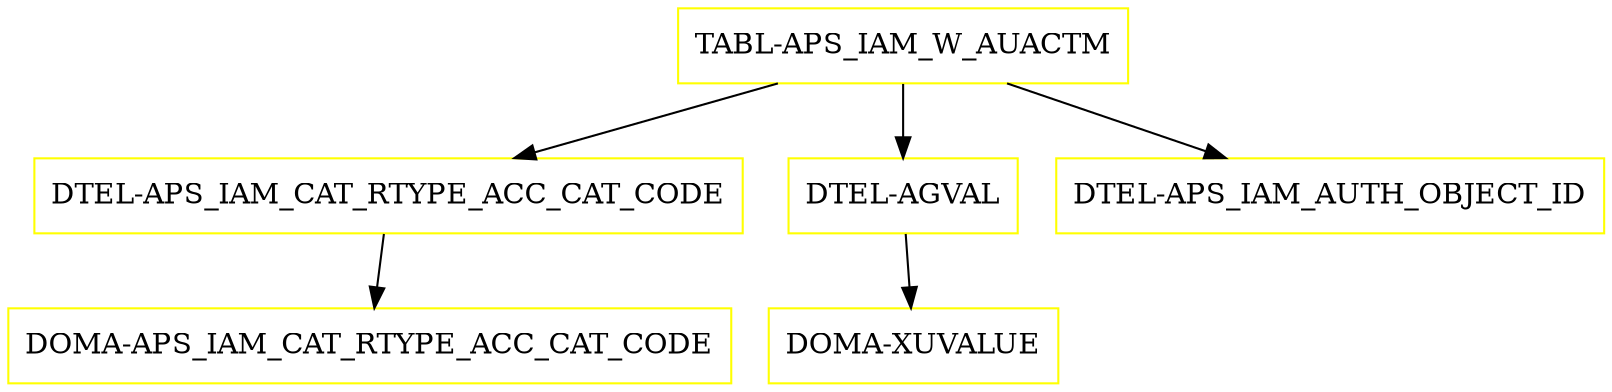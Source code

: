 digraph G {
  "TABL-APS_IAM_W_AUACTM" [shape=box,color=yellow];
  "DTEL-APS_IAM_CAT_RTYPE_ACC_CAT_CODE" [shape=box,color=yellow,URL="./DTEL_APS_IAM_CAT_RTYPE_ACC_CAT_CODE.html"];
  "DOMA-APS_IAM_CAT_RTYPE_ACC_CAT_CODE" [shape=box,color=yellow,URL="./DOMA_APS_IAM_CAT_RTYPE_ACC_CAT_CODE.html"];
  "DTEL-AGVAL" [shape=box,color=yellow,URL="./DTEL_AGVAL.html"];
  "DOMA-XUVALUE" [shape=box,color=yellow,URL="./DOMA_XUVALUE.html"];
  "DTEL-APS_IAM_AUTH_OBJECT_ID" [shape=box,color=yellow,URL="./DTEL_APS_IAM_AUTH_OBJECT_ID.html"];
  "TABL-APS_IAM_W_AUACTM" -> "DTEL-APS_IAM_AUTH_OBJECT_ID";
  "TABL-APS_IAM_W_AUACTM" -> "DTEL-AGVAL";
  "TABL-APS_IAM_W_AUACTM" -> "DTEL-APS_IAM_CAT_RTYPE_ACC_CAT_CODE";
  "DTEL-APS_IAM_CAT_RTYPE_ACC_CAT_CODE" -> "DOMA-APS_IAM_CAT_RTYPE_ACC_CAT_CODE";
  "DTEL-AGVAL" -> "DOMA-XUVALUE";
}
